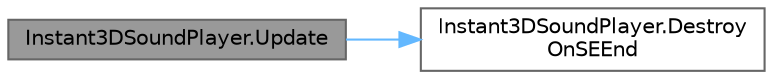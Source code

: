 digraph "Instant3DSoundPlayer.Update"
{
 // LATEX_PDF_SIZE
  bgcolor="transparent";
  edge [fontname=Helvetica,fontsize=10,labelfontname=Helvetica,labelfontsize=10];
  node [fontname=Helvetica,fontsize=10,shape=box,height=0.2,width=0.4];
  rankdir="LR";
  Node1 [id="Node000001",label="Instant3DSoundPlayer.Update",height=0.2,width=0.4,color="gray40", fillcolor="grey60", style="filled", fontcolor="black",tooltip=" "];
  Node1 -> Node2 [id="edge1_Node000001_Node000002",color="steelblue1",style="solid",tooltip=" "];
  Node2 [id="Node000002",label="Instant3DSoundPlayer.Destroy\lOnSEEnd",height=0.2,width=0.4,color="grey40", fillcolor="white", style="filled",URL="$class_instant3_d_sound_player.html#a7382eb02e95ada8e9cf1ff29d0aa7097",tooltip="サウンドの再生終了時自動でオブジェクトを破棄する"];
}

